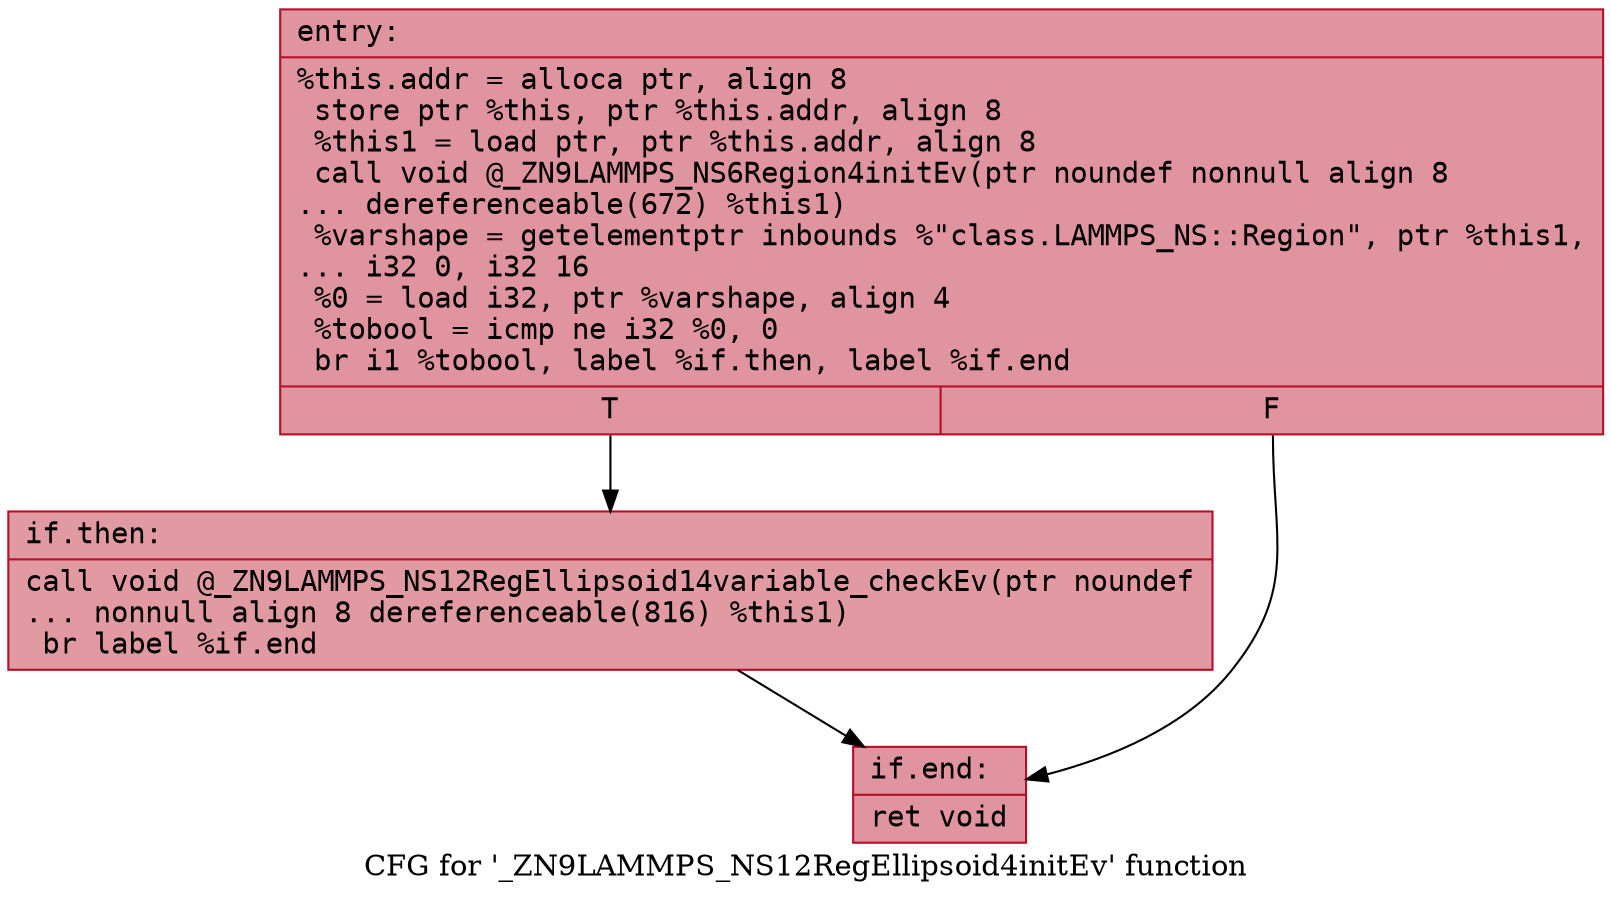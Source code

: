 digraph "CFG for '_ZN9LAMMPS_NS12RegEllipsoid4initEv' function" {
	label="CFG for '_ZN9LAMMPS_NS12RegEllipsoid4initEv' function";

	Node0x56554da128f0 [shape=record,color="#b70d28ff", style=filled, fillcolor="#b70d2870" fontname="Courier",label="{entry:\l|  %this.addr = alloca ptr, align 8\l  store ptr %this, ptr %this.addr, align 8\l  %this1 = load ptr, ptr %this.addr, align 8\l  call void @_ZN9LAMMPS_NS6Region4initEv(ptr noundef nonnull align 8\l... dereferenceable(672) %this1)\l  %varshape = getelementptr inbounds %\"class.LAMMPS_NS::Region\", ptr %this1,\l... i32 0, i32 16\l  %0 = load i32, ptr %varshape, align 4\l  %tobool = icmp ne i32 %0, 0\l  br i1 %tobool, label %if.then, label %if.end\l|{<s0>T|<s1>F}}"];
	Node0x56554da128f0:s0 -> Node0x56554da12d10[tooltip="entry -> if.then\nProbability 62.50%" ];
	Node0x56554da128f0:s1 -> Node0x56554da12d80[tooltip="entry -> if.end\nProbability 37.50%" ];
	Node0x56554da12d10 [shape=record,color="#b70d28ff", style=filled, fillcolor="#bb1b2c70" fontname="Courier",label="{if.then:\l|  call void @_ZN9LAMMPS_NS12RegEllipsoid14variable_checkEv(ptr noundef\l... nonnull align 8 dereferenceable(816) %this1)\l  br label %if.end\l}"];
	Node0x56554da12d10 -> Node0x56554da12d80[tooltip="if.then -> if.end\nProbability 100.00%" ];
	Node0x56554da12d80 [shape=record,color="#b70d28ff", style=filled, fillcolor="#b70d2870" fontname="Courier",label="{if.end:\l|  ret void\l}"];
}
